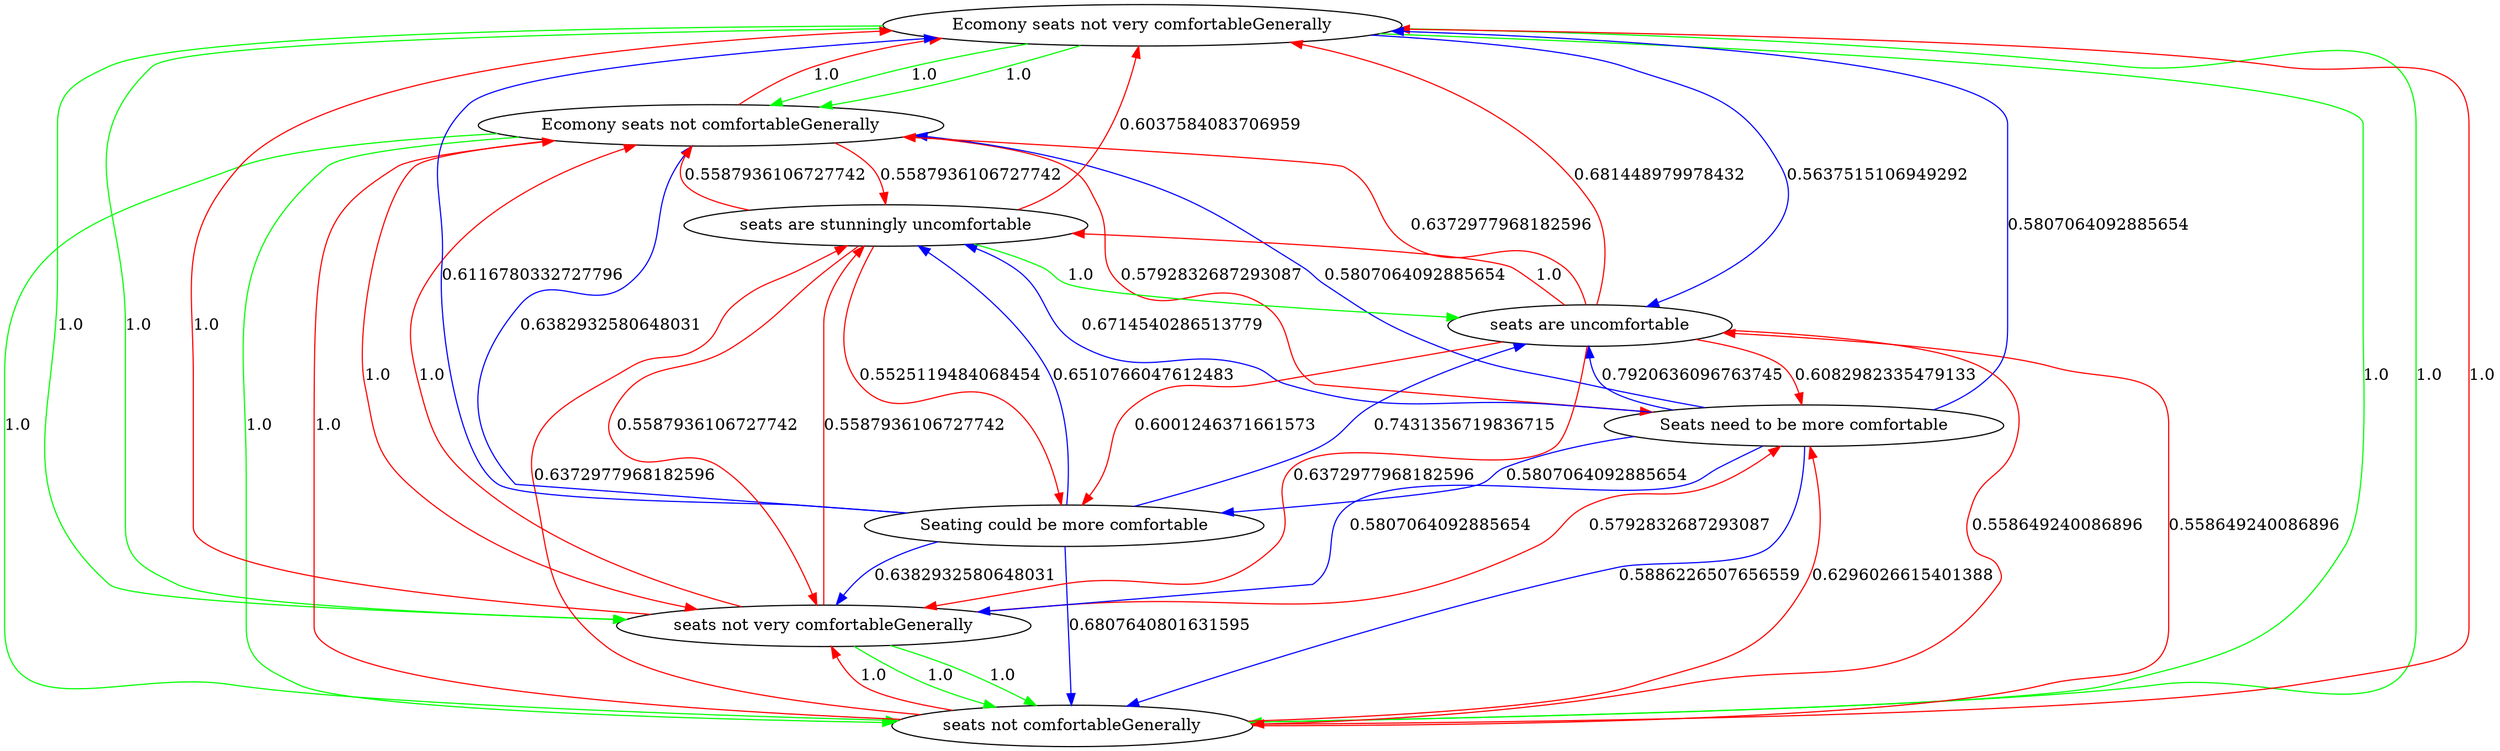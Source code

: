 digraph rawGraph {
"Ecomony seats not very comfortableGenerally";"Ecomony seats not comfortableGenerally";"seats not comfortableGenerally";"seats not very comfortableGenerally";"Seating could be more comfortable";"Seats need to be more comfortable";"seats are stunningly uncomfortable";"seats are uncomfortable";"Ecomony seats not very comfortableGenerally" -> "Ecomony seats not comfortableGenerally" [label=1.0] [color=green]
"Ecomony seats not comfortableGenerally" -> "seats not comfortableGenerally" [label=1.0] [color=green]
"Ecomony seats not very comfortableGenerally" -> "seats not very comfortableGenerally" [label=1.0] [color=green]
"seats not very comfortableGenerally" -> "seats not comfortableGenerally" [label=1.0] [color=green]
"Ecomony seats not very comfortableGenerally" -> "seats not comfortableGenerally" [label=1.0] [color=green]
"Ecomony seats not very comfortableGenerally" -> "Ecomony seats not comfortableGenerally" [label=1.0] [color=green]
"Ecomony seats not comfortableGenerally" -> "seats not comfortableGenerally" [label=1.0] [color=green]
"Ecomony seats not very comfortableGenerally" -> "seats not very comfortableGenerally" [label=1.0] [color=green]
"seats not very comfortableGenerally" -> "seats not comfortableGenerally" [label=1.0] [color=green]
"Ecomony seats not very comfortableGenerally" -> "seats not comfortableGenerally" [label=1.0] [color=green]
"Ecomony seats not comfortableGenerally" -> "Ecomony seats not very comfortableGenerally" [label=1.0] [color=red]
"Ecomony seats not comfortableGenerally" -> "seats not very comfortableGenerally" [label=1.0] [color=red]
"seats not comfortableGenerally" -> "Ecomony seats not very comfortableGenerally" [label=1.0] [color=red]
"seats not comfortableGenerally" -> "Ecomony seats not comfortableGenerally" [label=1.0] [color=red]
"seats not comfortableGenerally" -> "seats not very comfortableGenerally" [label=1.0] [color=red]
"seats not very comfortableGenerally" -> "Ecomony seats not very comfortableGenerally" [label=1.0] [color=red]
"seats not very comfortableGenerally" -> "Ecomony seats not comfortableGenerally" [label=1.0] [color=red]
"Seating could be more comfortable" -> "Ecomony seats not very comfortableGenerally" [label=0.6116780332727796] [color=blue]
"Seating could be more comfortable" -> "Ecomony seats not comfortableGenerally" [label=0.6382932580648031] [color=blue]
"Seating could be more comfortable" -> "seats not comfortableGenerally" [label=0.6807640801631595] [color=blue]
"Seating could be more comfortable" -> "seats not very comfortableGenerally" [label=0.6382932580648031] [color=blue]
"Ecomony seats not comfortableGenerally" -> "Seats need to be more comfortable" [label=0.5792832687293087] [color=red]
"seats not comfortableGenerally" -> "Seats need to be more comfortable" [label=0.6296026615401388] [color=red]
"seats not very comfortableGenerally" -> "Seats need to be more comfortable" [label=0.5792832687293087] [color=red]
"Seats need to be more comfortable" -> "seats not comfortableGenerally" [label=0.5886226507656559] [color=blue]
"Seats need to be more comfortable" -> "Seating could be more comfortable" [label=0.5807064092885654] [color=blue]
"seats are stunningly uncomfortable" -> "seats are uncomfortable" [label=1.0] [color=green]
"seats are uncomfortable" -> "seats are stunningly uncomfortable" [label=1.0] [color=red]
"Ecomony seats not very comfortableGenerally" -> "seats are uncomfortable" [label=0.5637515106949292] [color=blue]
"Ecomony seats not comfortableGenerally" -> "seats are stunningly uncomfortable" [label=0.5587936106727742] [color=red]
"seats not comfortableGenerally" -> "seats are stunningly uncomfortable" [label=0.6372977968182596] [color=red]
"seats not comfortableGenerally" -> "seats are uncomfortable" [label=0.558649240086896] [color=red]
"seats not very comfortableGenerally" -> "seats are stunningly uncomfortable" [label=0.5587936106727742] [color=red]
"Seating could be more comfortable" -> "seats are stunningly uncomfortable" [label=0.6510766047612483] [color=blue]
"Seating could be more comfortable" -> "seats are uncomfortable" [label=0.7431356719836715] [color=blue]
"Seats need to be more comfortable" -> "seats are stunningly uncomfortable" [label=0.6714540286513779] [color=blue]
"Seats need to be more comfortable" -> "seats are uncomfortable" [label=0.7920636096763745] [color=blue]
"seats are stunningly uncomfortable" -> "Ecomony seats not very comfortableGenerally" [label=0.6037584083706959] [color=red]
"seats are stunningly uncomfortable" -> "Ecomony seats not comfortableGenerally" [label=0.5587936106727742] [color=red]
"seats are stunningly uncomfortable" -> "seats not very comfortableGenerally" [label=0.5587936106727742] [color=red]
"seats are stunningly uncomfortable" -> "Seating could be more comfortable" [label=0.5525119484068454] [color=red]
"seats are uncomfortable" -> "Ecomony seats not very comfortableGenerally" [label=0.681448979978432] [color=red]
"seats are uncomfortable" -> "Ecomony seats not comfortableGenerally" [label=0.6372977968182596] [color=red]
"seats are uncomfortable" -> "seats not comfortableGenerally" [label=0.558649240086896] [color=red]
"seats are uncomfortable" -> "seats not very comfortableGenerally" [label=0.6372977968182596] [color=red]
"seats are uncomfortable" -> "Seating could be more comfortable" [label=0.6001246371661573] [color=red]
"seats are uncomfortable" -> "Seats need to be more comfortable" [label=0.6082982335479133] [color=red]
"Seats need to be more comfortable" -> "seats not very comfortableGenerally" [label=0.5807064092885654] [color=blue]
"Seats need to be more comfortable" -> "Ecomony seats not very comfortableGenerally" [label=0.5807064092885654] [color=blue]
"Seats need to be more comfortable" -> "Ecomony seats not comfortableGenerally" [label=0.5807064092885654] [color=blue]
}